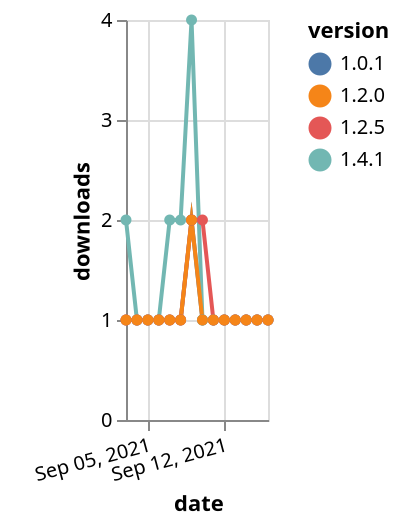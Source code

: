{"$schema": "https://vega.github.io/schema/vega-lite/v5.json", "description": "A simple bar chart with embedded data.", "data": {"values": [{"date": "2021-09-03", "total": 165, "delta": 1, "version": "1.0.1"}, {"date": "2021-09-04", "total": 166, "delta": 1, "version": "1.0.1"}, {"date": "2021-09-05", "total": 167, "delta": 1, "version": "1.0.1"}, {"date": "2021-09-06", "total": 168, "delta": 1, "version": "1.0.1"}, {"date": "2021-09-07", "total": 169, "delta": 1, "version": "1.0.1"}, {"date": "2021-09-08", "total": 170, "delta": 1, "version": "1.0.1"}, {"date": "2021-09-09", "total": 172, "delta": 2, "version": "1.0.1"}, {"date": "2021-09-10", "total": 173, "delta": 1, "version": "1.0.1"}, {"date": "2021-09-11", "total": 174, "delta": 1, "version": "1.0.1"}, {"date": "2021-09-12", "total": 175, "delta": 1, "version": "1.0.1"}, {"date": "2021-09-13", "total": 176, "delta": 1, "version": "1.0.1"}, {"date": "2021-09-14", "total": 177, "delta": 1, "version": "1.0.1"}, {"date": "2021-09-15", "total": 178, "delta": 1, "version": "1.0.1"}, {"date": "2021-09-16", "total": 179, "delta": 1, "version": "1.0.1"}, {"date": "2021-09-03", "total": 148, "delta": 2, "version": "1.4.1"}, {"date": "2021-09-04", "total": 149, "delta": 1, "version": "1.4.1"}, {"date": "2021-09-05", "total": 150, "delta": 1, "version": "1.4.1"}, {"date": "2021-09-06", "total": 151, "delta": 1, "version": "1.4.1"}, {"date": "2021-09-07", "total": 153, "delta": 2, "version": "1.4.1"}, {"date": "2021-09-08", "total": 155, "delta": 2, "version": "1.4.1"}, {"date": "2021-09-09", "total": 159, "delta": 4, "version": "1.4.1"}, {"date": "2021-09-10", "total": 160, "delta": 1, "version": "1.4.1"}, {"date": "2021-09-11", "total": 161, "delta": 1, "version": "1.4.1"}, {"date": "2021-09-12", "total": 162, "delta": 1, "version": "1.4.1"}, {"date": "2021-09-13", "total": 163, "delta": 1, "version": "1.4.1"}, {"date": "2021-09-14", "total": 164, "delta": 1, "version": "1.4.1"}, {"date": "2021-09-15", "total": 165, "delta": 1, "version": "1.4.1"}, {"date": "2021-09-16", "total": 166, "delta": 1, "version": "1.4.1"}, {"date": "2021-09-03", "total": 157, "delta": 1, "version": "1.2.5"}, {"date": "2021-09-04", "total": 158, "delta": 1, "version": "1.2.5"}, {"date": "2021-09-05", "total": 159, "delta": 1, "version": "1.2.5"}, {"date": "2021-09-06", "total": 160, "delta": 1, "version": "1.2.5"}, {"date": "2021-09-07", "total": 161, "delta": 1, "version": "1.2.5"}, {"date": "2021-09-08", "total": 162, "delta": 1, "version": "1.2.5"}, {"date": "2021-09-09", "total": 164, "delta": 2, "version": "1.2.5"}, {"date": "2021-09-10", "total": 166, "delta": 2, "version": "1.2.5"}, {"date": "2021-09-11", "total": 167, "delta": 1, "version": "1.2.5"}, {"date": "2021-09-12", "total": 168, "delta": 1, "version": "1.2.5"}, {"date": "2021-09-13", "total": 169, "delta": 1, "version": "1.2.5"}, {"date": "2021-09-14", "total": 170, "delta": 1, "version": "1.2.5"}, {"date": "2021-09-15", "total": 171, "delta": 1, "version": "1.2.5"}, {"date": "2021-09-16", "total": 172, "delta": 1, "version": "1.2.5"}, {"date": "2021-09-03", "total": 176, "delta": 1, "version": "1.2.0"}, {"date": "2021-09-04", "total": 177, "delta": 1, "version": "1.2.0"}, {"date": "2021-09-05", "total": 178, "delta": 1, "version": "1.2.0"}, {"date": "2021-09-06", "total": 179, "delta": 1, "version": "1.2.0"}, {"date": "2021-09-07", "total": 180, "delta": 1, "version": "1.2.0"}, {"date": "2021-09-08", "total": 181, "delta": 1, "version": "1.2.0"}, {"date": "2021-09-09", "total": 183, "delta": 2, "version": "1.2.0"}, {"date": "2021-09-10", "total": 184, "delta": 1, "version": "1.2.0"}, {"date": "2021-09-11", "total": 185, "delta": 1, "version": "1.2.0"}, {"date": "2021-09-12", "total": 186, "delta": 1, "version": "1.2.0"}, {"date": "2021-09-13", "total": 187, "delta": 1, "version": "1.2.0"}, {"date": "2021-09-14", "total": 188, "delta": 1, "version": "1.2.0"}, {"date": "2021-09-15", "total": 189, "delta": 1, "version": "1.2.0"}, {"date": "2021-09-16", "total": 190, "delta": 1, "version": "1.2.0"}]}, "width": "container", "mark": {"type": "line", "point": {"filled": true}}, "encoding": {"x": {"field": "date", "type": "temporal", "timeUnit": "yearmonthdate", "title": "date", "axis": {"labelAngle": -15}}, "y": {"field": "delta", "type": "quantitative", "title": "downloads"}, "color": {"field": "version", "type": "nominal"}, "tooltip": {"field": "delta"}}}